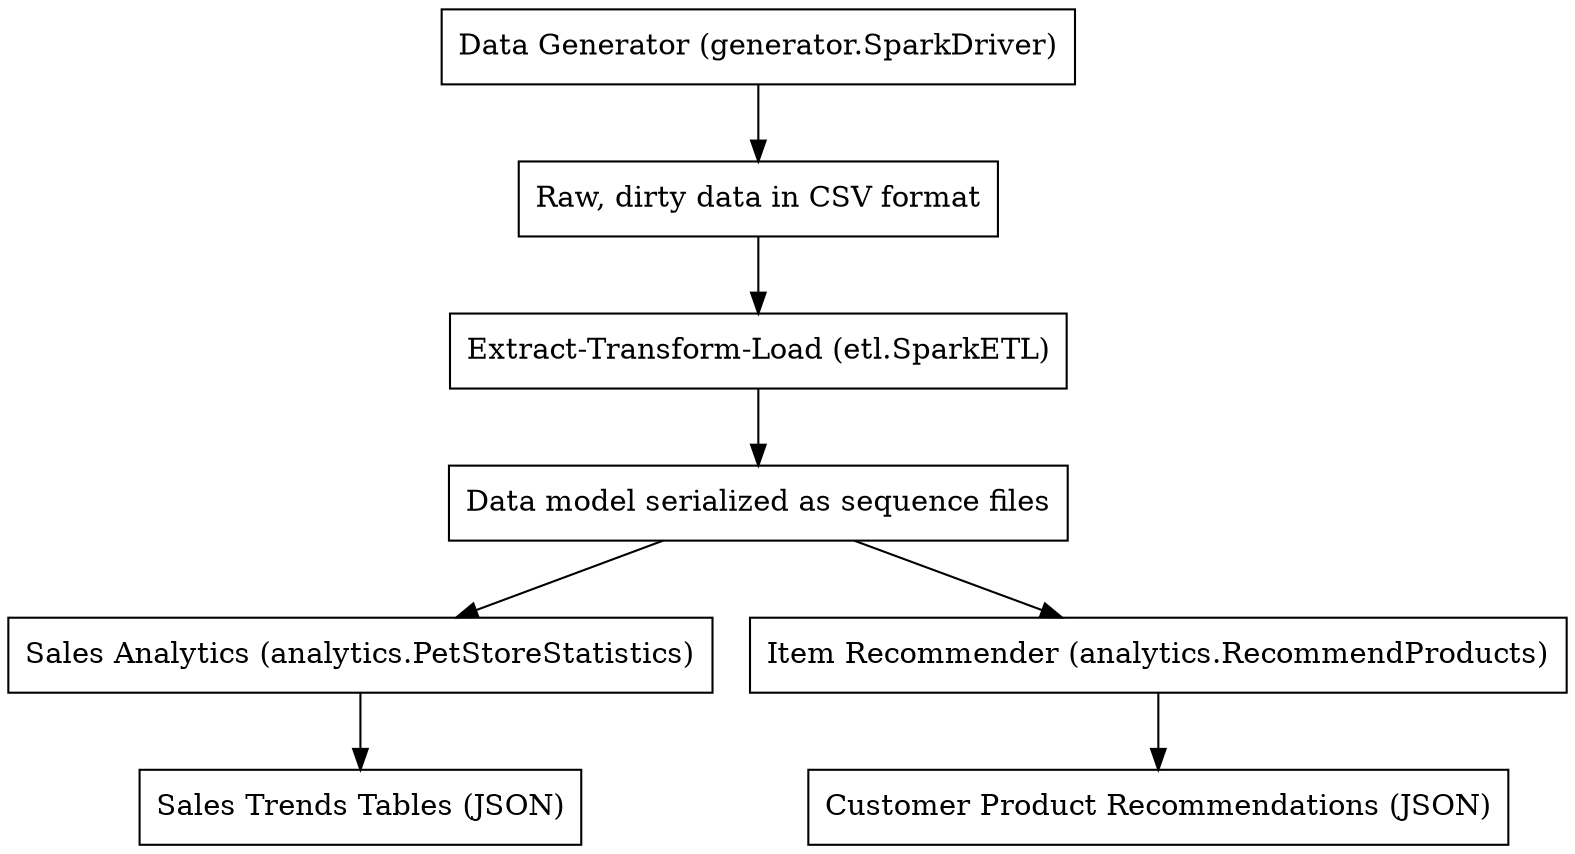/**
* Licensed to the Apache Software Foundation (ASF) under one or more
* contributor license agreements.  See the NOTICE file distributed with
* this work for additional information regarding copyright ownership.
* The ASF licenses this file to You under the Apache License, Version 2.0
* (the "License"); you may not use this file except in compliance with
* the License.  You may obtain a copy of the License at
* http://www.apache.org/licenses/LICENSE-2.0
*
* Unless required by applicable law or agreed to in writing, software
* distributed under the License is distributed on an "AS IS" BASIS,
* WITHOUT WARRANTIES OR CONDITIONS OF ANY KIND, either express or implied.
* See the License for the specific language governing permissions and
* limitations under the License.
*/
digraph bigpetstore {

   node [shape=record];


   DIRTY_CSV [label="Raw, dirty data in CSV format"];
   STRUCTURED_DATA [label="Data model serialized as sequence files"];
   generator [label="Data Generator (generator.SparkDriver)"];
   ETL [label="Extract-Transform-Load (etl.SparkETL)"];
   SalesAnalytics [label="Sales Analytics (analytics.PetStoreStatistics)"];
   SalesTables [label="Sales Trends Tables (JSON)"];
   ItemRecommender [label="Item Recommender (analytics.RecommendProducts)"];
   ItemRecommendations [label="Customer Product Recommendations (JSON)"];

   generator -> DIRTY_CSV -> ETL -> STRUCTURED_DATA;
   STRUCTURED_DATA -> SalesAnalytics -> SalesTables;
   STRUCTURED_DATA -> ItemRecommender -> ItemRecommendations;
}
